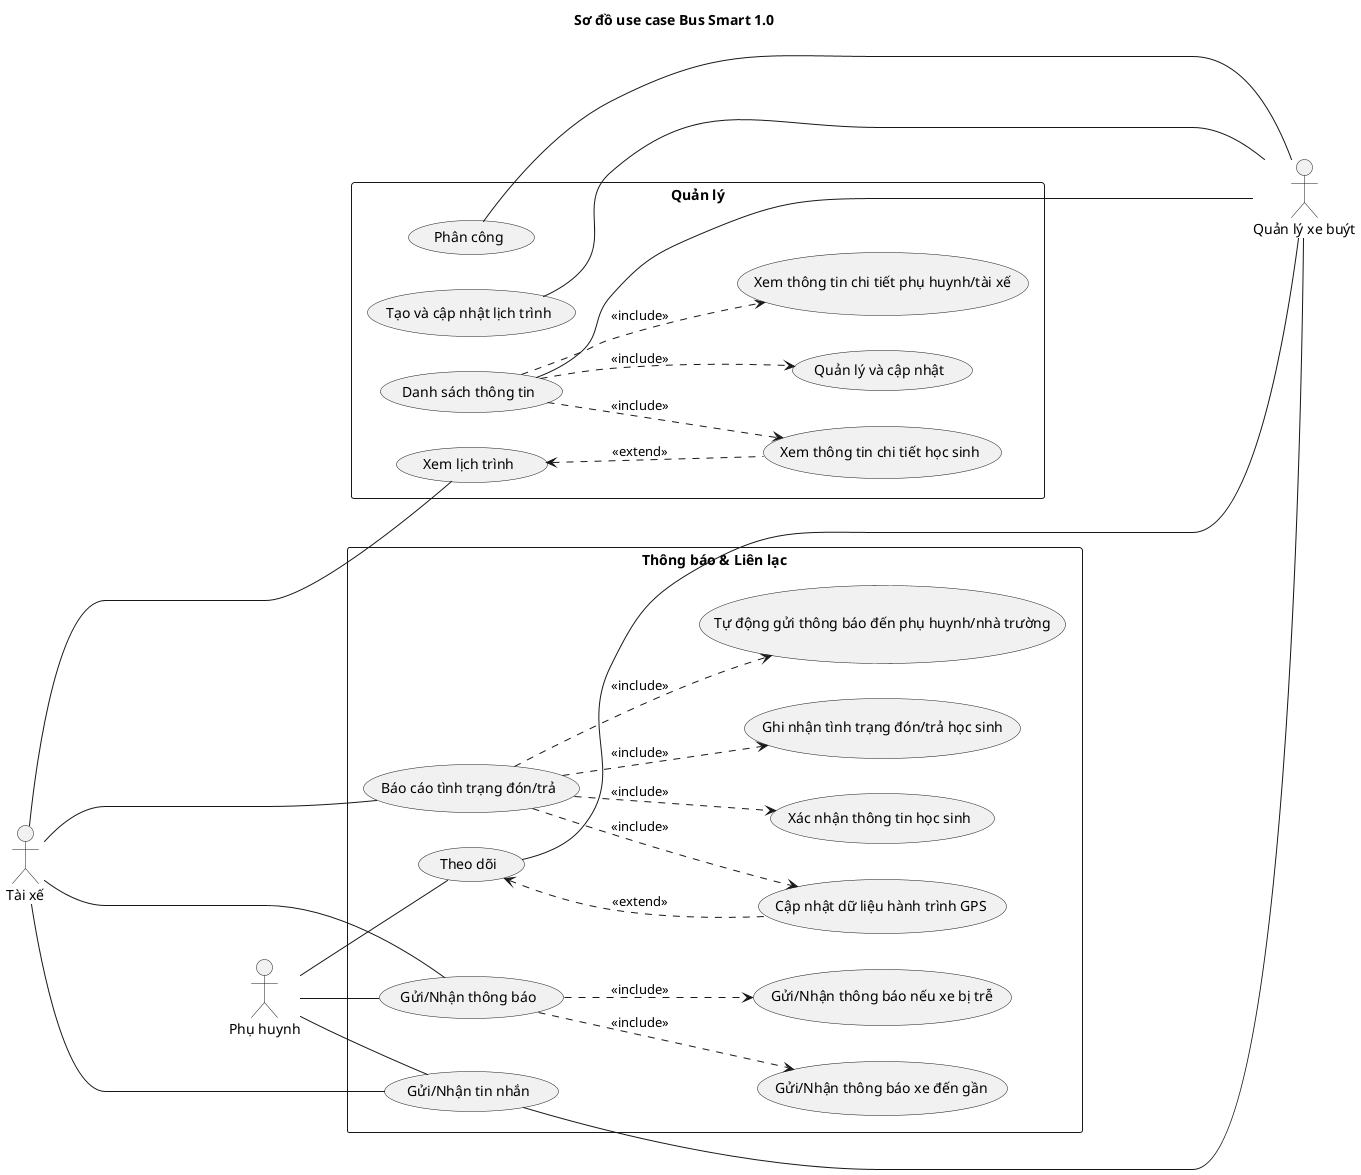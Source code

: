 @startuml
title Sơ đồ use case Bus Smart 1.0
left to right direction
actor "Tài xế" as tx
actor "Quản lý xe buýt" as ql
actor "Phụ huynh" as ph

rectangle "Quản lý" {
    usecase "Phân công" as UC3
    usecase "Tạo và cập nhật lịch trình" as UC2
    usecase "Xem lịch trình" as UC7
    usecase "Danh sách thông tin" as UC1
        usecase "Quản lý và cập nhật" as UC18
        usecase "Xem thông tin chi tiết học sinh" as UC11
        usecase "Xem thông tin chi tiết phụ huynh/tài xế" as UC19
}
rectangle "Thông báo & Liên lạc" {
    usecase "Theo dõi" as UC5
    usecase "Báo cáo tình trạng đón/trả" as UC8
        usecase "Tự động gửi thông báo đến phụ huynh/nhà trường" as UC12
        usecase "Xác nhận thông tin học sinh" as UC13
        usecase "Cập nhật dữ liệu hành trình GPS" as UC14
        usecase "Ghi nhận tình trạng đón/trả học sinh" as UC16
    usecase "Gửi/Nhận tin nhắn" as UC4
    usecase "Gửi/Nhận thông báo" as UC9
    usecase "Gửi/Nhận thông báo xe đến gần" as UC15
    usecase "Gửi/Nhận thông báo nếu xe bị trễ" as UC17
}

UC1 ----- ql
UC2 ----- ql
UC3 ----- ql
UC4 ----- ql
UC5 ----- ql

tx ----- UC8
tx ----- UC9
tx -- UC4
tx -- UC7

ph -- UC5
ph -- UC9
ph -- UC4

UC7 <.. UC11 : <<extend>>
UC8 ..> UC12 : <<include>>
UC8 ..> UC13 : <<include>>
UC8 ..> UC14 : <<include>>
UC8 ..> UC16 : <<include>>
UC5 <.. UC14 : <<extend>>
UC9 ..> UC15 : <<include>>
UC9 ..> UC17 : <<include>>
UC1 ..> UC18 : <<include>>
UC1 ..> UC11 : <<include>>
UC1 ..> UC19 : <<include>>

@enduml